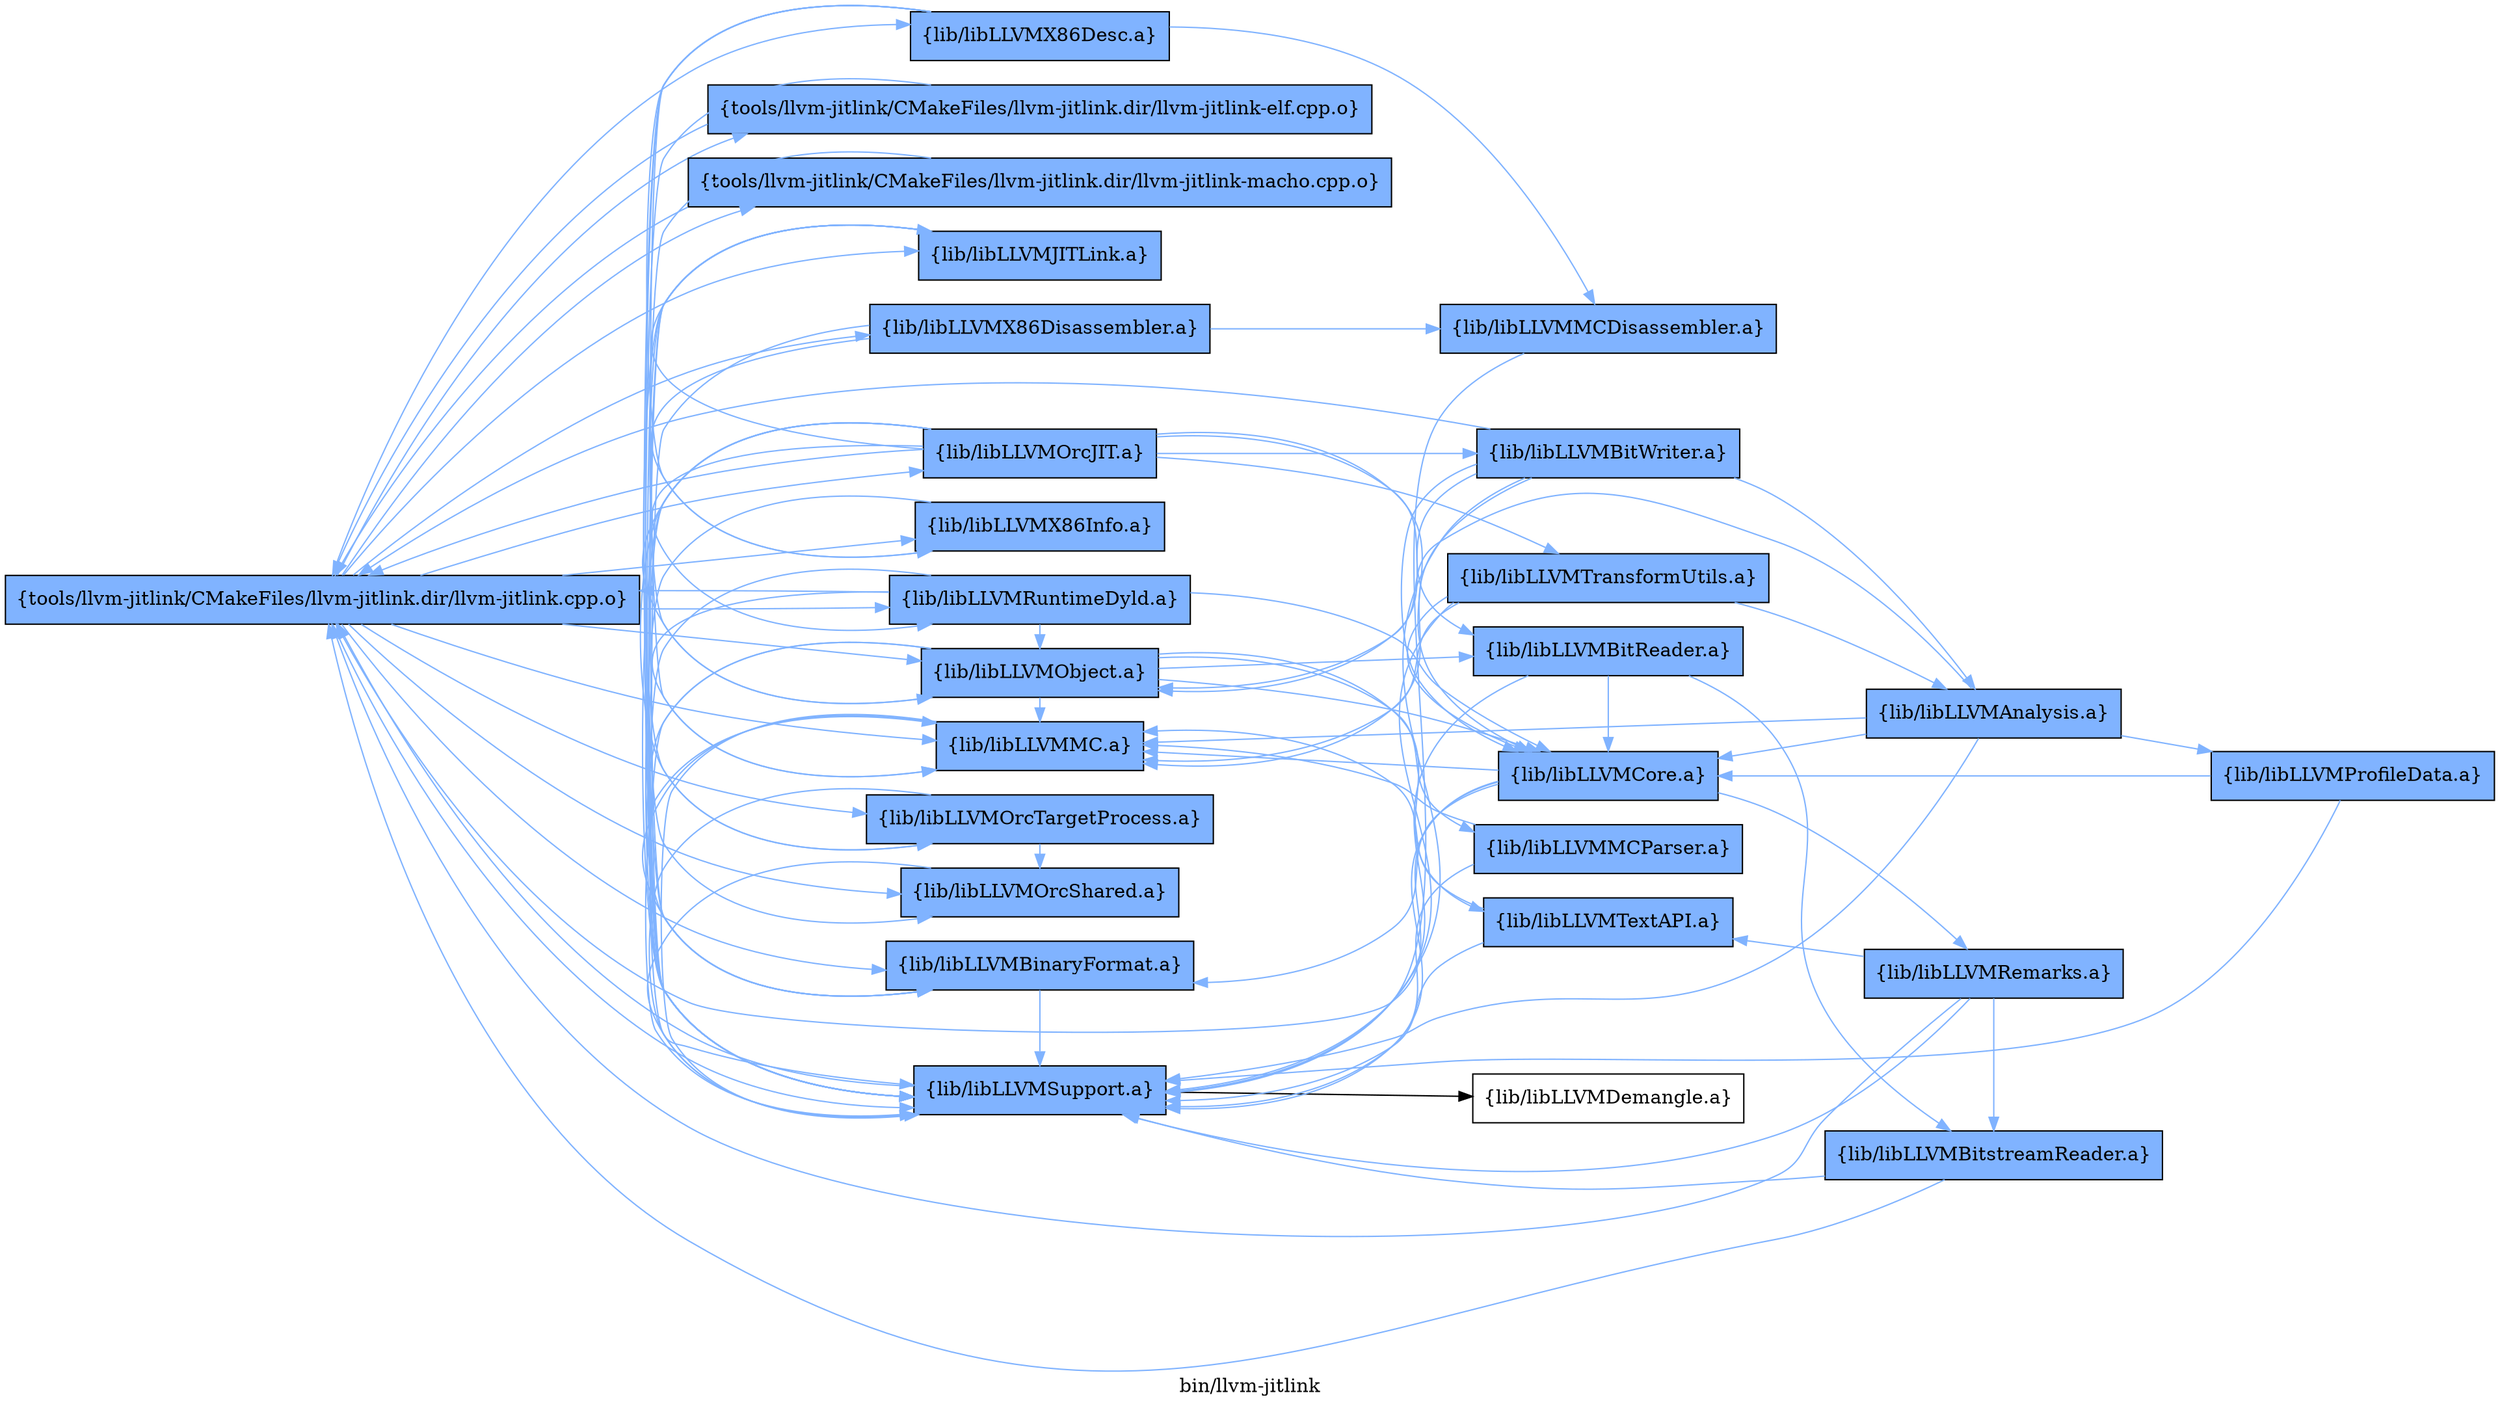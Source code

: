 digraph "bin/llvm-jitlink" {
	label="bin/llvm-jitlink";
	rankdir=LR;
	{ rank=same; Node0x5559f7072378;  }
	{ rank=same; Node0x5559f7072558; Node0x5559f7070a78; Node0x5559f705fe58; Node0x5559f705f958; Node0x5559f7068058; Node0x5559f7067b58; Node0x5559f7068558; Node0x5559f7066c58; Node0x5559f7066758; Node0x5559f7066258; Node0x5559f7067658; Node0x5559f7067158; Node0x5559f7065858; Node0x5559f7065358;  }
	{ rank=same; Node0x5559f7065d58; Node0x5559f7066bb8; Node0x5559f7068878; Node0x5559f7067ab8; Node0x5559f7067e78; Node0x5559f706f498; Node0x5559f706f358; Node0x5559f7066578;  }
	{ rank=same; Node0x5559f706fe98; Node0x5559f706e688; Node0x5559f7066078;  }

	Node0x5559f7072378 [shape=record,shape=box,group=1,style=filled,fillcolor="0.600000 0.5 1",label="{tools/llvm-jitlink/CMakeFiles/llvm-jitlink.dir/llvm-jitlink.cpp.o}"];
	Node0x5559f7072378 -> Node0x5559f7072558[color="0.600000 0.5 1"];
	Node0x5559f7072378 -> Node0x5559f7070a78[color="0.600000 0.5 1"];
	Node0x5559f7072378 -> Node0x5559f705fe58[color="0.600000 0.5 1"];
	Node0x5559f7072378 -> Node0x5559f705f958[color="0.600000 0.5 1"];
	Node0x5559f7072378 -> Node0x5559f7068058[color="0.600000 0.5 1"];
	Node0x5559f7072378 -> Node0x5559f7067b58[color="0.600000 0.5 1"];
	Node0x5559f7072378 -> Node0x5559f7068558[color="0.600000 0.5 1"];
	Node0x5559f7072378 -> Node0x5559f7066c58[color="0.600000 0.5 1"];
	Node0x5559f7072378 -> Node0x5559f7066758[color="0.600000 0.5 1"];
	Node0x5559f7072378 -> Node0x5559f7066258[color="0.600000 0.5 1"];
	Node0x5559f7072378 -> Node0x5559f7067658[color="0.600000 0.5 1"];
	Node0x5559f7072378 -> Node0x5559f7067158[color="0.600000 0.5 1"];
	Node0x5559f7072378 -> Node0x5559f7065858[color="0.600000 0.5 1"];
	Node0x5559f7072378 -> Node0x5559f7065358[color="0.600000 0.5 1"];
	Node0x5559f7072558 [shape=record,shape=box,group=1,style=filled,fillcolor="0.600000 0.5 1",label="{tools/llvm-jitlink/CMakeFiles/llvm-jitlink.dir/llvm-jitlink-elf.cpp.o}"];
	Node0x5559f7072558 -> Node0x5559f7072378[color="0.600000 0.5 1"];
	Node0x5559f7072558 -> Node0x5559f7066258[color="0.600000 0.5 1"];
	Node0x5559f7070a78 [shape=record,shape=box,group=1,style=filled,fillcolor="0.600000 0.5 1",label="{tools/llvm-jitlink/CMakeFiles/llvm-jitlink.dir/llvm-jitlink-macho.cpp.o}"];
	Node0x5559f7070a78 -> Node0x5559f7072378[color="0.600000 0.5 1"];
	Node0x5559f7070a78 -> Node0x5559f7066258[color="0.600000 0.5 1"];
	Node0x5559f705fe58 [shape=record,shape=box,group=1,style=filled,fillcolor="0.600000 0.5 1",label="{lib/libLLVMX86Desc.a}"];
	Node0x5559f705fe58 -> Node0x5559f7068058[color="0.600000 0.5 1"];
	Node0x5559f705fe58 -> Node0x5559f7066c58[color="0.600000 0.5 1"];
	Node0x5559f705fe58 -> Node0x5559f7066258[color="0.600000 0.5 1"];
	Node0x5559f705fe58 -> Node0x5559f7065d58[color="0.600000 0.5 1"];
	Node0x5559f705fe58 -> Node0x5559f7067b58[color="0.600000 0.5 1"];
	Node0x5559f705f958 [shape=record,shape=box,group=1,style=filled,fillcolor="0.600000 0.5 1",label="{lib/libLLVMX86Disassembler.a}"];
	Node0x5559f705f958 -> Node0x5559f7068058[color="0.600000 0.5 1"];
	Node0x5559f705f958 -> Node0x5559f7066258[color="0.600000 0.5 1"];
	Node0x5559f705f958 -> Node0x5559f7065d58[color="0.600000 0.5 1"];
	Node0x5559f7068058 [shape=record,shape=box,group=1,style=filled,fillcolor="0.600000 0.5 1",label="{lib/libLLVMX86Info.a}"];
	Node0x5559f7068058 -> Node0x5559f7066258[color="0.600000 0.5 1"];
	Node0x5559f7067b58 [shape=record,shape=box,group=1,style=filled,fillcolor="0.600000 0.5 1",label="{lib/libLLVMBinaryFormat.a}"];
	Node0x5559f7067b58 -> Node0x5559f7066258[color="0.600000 0.5 1"];
	Node0x5559f7068558 [shape=record,shape=box,group=1,style=filled,fillcolor="0.600000 0.5 1",label="{lib/libLLVMJITLink.a}"];
	Node0x5559f7068558 -> Node0x5559f7067b58[color="0.600000 0.5 1"];
	Node0x5559f7068558 -> Node0x5559f7066258[color="0.600000 0.5 1"];
	Node0x5559f7068558 -> Node0x5559f7066758[color="0.600000 0.5 1"];
	Node0x5559f7068558 -> Node0x5559f7065858[color="0.600000 0.5 1"];
	Node0x5559f7066c58 [shape=record,shape=box,group=1,style=filled,fillcolor="0.600000 0.5 1",label="{lib/libLLVMMC.a}"];
	Node0x5559f7066c58 -> Node0x5559f7066258[color="0.600000 0.5 1"];
	Node0x5559f7066c58 -> Node0x5559f7067b58[color="0.600000 0.5 1"];
	Node0x5559f7066758 [shape=record,shape=box,group=1,style=filled,fillcolor="0.600000 0.5 1",label="{lib/libLLVMObject.a}"];
	Node0x5559f7066758 -> Node0x5559f7067b58[color="0.600000 0.5 1"];
	Node0x5559f7066758 -> Node0x5559f7066258[color="0.600000 0.5 1"];
	Node0x5559f7066758 -> Node0x5559f7066c58[color="0.600000 0.5 1"];
	Node0x5559f7066758 -> Node0x5559f7066bb8[color="0.600000 0.5 1"];
	Node0x5559f7066758 -> Node0x5559f7068878[color="0.600000 0.5 1"];
	Node0x5559f7066758 -> Node0x5559f7067ab8[color="0.600000 0.5 1"];
	Node0x5559f7066758 -> Node0x5559f7067e78[color="0.600000 0.5 1"];
	Node0x5559f7066258 [shape=record,shape=box,group=1,style=filled,fillcolor="0.600000 0.5 1",label="{lib/libLLVMSupport.a}"];
	Node0x5559f7066258 -> Node0x5559f7066c58[color="0.600000 0.5 1"];
	Node0x5559f7066258 -> Node0x5559f7072378[color="0.600000 0.5 1"];
	Node0x5559f7066258 -> Node0x5559f706f498;
	Node0x5559f7067658 [shape=record,shape=box,group=1,style=filled,fillcolor="0.600000 0.5 1",label="{lib/libLLVMOrcJIT.a}"];
	Node0x5559f7067658 -> Node0x5559f7072378[color="0.600000 0.5 1"];
	Node0x5559f7067658 -> Node0x5559f7066258[color="0.600000 0.5 1"];
	Node0x5559f7067658 -> Node0x5559f7067158[color="0.600000 0.5 1"];
	Node0x5559f7067658 -> Node0x5559f7066758[color="0.600000 0.5 1"];
	Node0x5559f7067658 -> Node0x5559f7068878[color="0.600000 0.5 1"];
	Node0x5559f7067658 -> Node0x5559f7065358[color="0.600000 0.5 1"];
	Node0x5559f7067658 -> Node0x5559f7068558[color="0.600000 0.5 1"];
	Node0x5559f7067658 -> Node0x5559f7065858[color="0.600000 0.5 1"];
	Node0x5559f7067658 -> Node0x5559f706f358[color="0.600000 0.5 1"];
	Node0x5559f7067658 -> Node0x5559f7066578[color="0.600000 0.5 1"];
	Node0x5559f7067658 -> Node0x5559f7066bb8[color="0.600000 0.5 1"];
	Node0x5559f7067158 [shape=record,shape=box,group=1,style=filled,fillcolor="0.600000 0.5 1",label="{lib/libLLVMOrcShared.a}"];
	Node0x5559f7067158 -> Node0x5559f7066258[color="0.600000 0.5 1"];
	Node0x5559f7065858 [shape=record,shape=box,group=1,style=filled,fillcolor="0.600000 0.5 1",label="{lib/libLLVMOrcTargetProcess.a}"];
	Node0x5559f7065858 -> Node0x5559f7067158[color="0.600000 0.5 1"];
	Node0x5559f7065858 -> Node0x5559f7066258[color="0.600000 0.5 1"];
	Node0x5559f7065358 [shape=record,shape=box,group=1,style=filled,fillcolor="0.600000 0.5 1",label="{lib/libLLVMRuntimeDyld.a}"];
	Node0x5559f7065358 -> Node0x5559f7066258[color="0.600000 0.5 1"];
	Node0x5559f7065358 -> Node0x5559f7068878[color="0.600000 0.5 1"];
	Node0x5559f7065358 -> Node0x5559f7072378[color="0.600000 0.5 1"];
	Node0x5559f7065358 -> Node0x5559f7066758[color="0.600000 0.5 1"];
	Node0x5559f7065358 -> Node0x5559f7066c58[color="0.600000 0.5 1"];
	Node0x5559f7065d58 [shape=record,shape=box,group=1,style=filled,fillcolor="0.600000 0.5 1",label="{lib/libLLVMMCDisassembler.a}"];
	Node0x5559f7065d58 -> Node0x5559f7066258[color="0.600000 0.5 1"];
	Node0x5559f7066bb8 [shape=record,shape=box,group=1,style=filled,fillcolor="0.600000 0.5 1",label="{lib/libLLVMBitReader.a}"];
	Node0x5559f7066bb8 -> Node0x5559f7066258[color="0.600000 0.5 1"];
	Node0x5559f7066bb8 -> Node0x5559f7068878[color="0.600000 0.5 1"];
	Node0x5559f7066bb8 -> Node0x5559f706fe98[color="0.600000 0.5 1"];
	Node0x5559f7068878 [shape=record,shape=box,group=1,style=filled,fillcolor="0.600000 0.5 1",label="{lib/libLLVMCore.a}"];
	Node0x5559f7068878 -> Node0x5559f7066258[color="0.600000 0.5 1"];
	Node0x5559f7068878 -> Node0x5559f7067b58[color="0.600000 0.5 1"];
	Node0x5559f7068878 -> Node0x5559f7066c58[color="0.600000 0.5 1"];
	Node0x5559f7068878 -> Node0x5559f7072378[color="0.600000 0.5 1"];
	Node0x5559f7068878 -> Node0x5559f706e688[color="0.600000 0.5 1"];
	Node0x5559f7067ab8 [shape=record,shape=box,group=1,style=filled,fillcolor="0.600000 0.5 1",label="{lib/libLLVMMCParser.a}"];
	Node0x5559f7067ab8 -> Node0x5559f7066c58[color="0.600000 0.5 1"];
	Node0x5559f7067ab8 -> Node0x5559f7066258[color="0.600000 0.5 1"];
	Node0x5559f7067e78 [shape=record,shape=box,group=1,style=filled,fillcolor="0.600000 0.5 1",label="{lib/libLLVMTextAPI.a}"];
	Node0x5559f7067e78 -> Node0x5559f7066258[color="0.600000 0.5 1"];
	Node0x5559f7067e78 -> Node0x5559f7066c58[color="0.600000 0.5 1"];
	Node0x5559f706f358 [shape=record,shape=box,group=1,style=filled,fillcolor="0.600000 0.5 1",label="{lib/libLLVMBitWriter.a}"];
	Node0x5559f706f358 -> Node0x5559f7072378[color="0.600000 0.5 1"];
	Node0x5559f706f358 -> Node0x5559f7066c58[color="0.600000 0.5 1"];
	Node0x5559f706f358 -> Node0x5559f7066758[color="0.600000 0.5 1"];
	Node0x5559f706f358 -> Node0x5559f7066258[color="0.600000 0.5 1"];
	Node0x5559f706f358 -> Node0x5559f7068878[color="0.600000 0.5 1"];
	Node0x5559f706f358 -> Node0x5559f7066078[color="0.600000 0.5 1"];
	Node0x5559f7066578 [shape=record,shape=box,group=1,style=filled,fillcolor="0.600000 0.5 1",label="{lib/libLLVMTransformUtils.a}"];
	Node0x5559f7066578 -> Node0x5559f7066258[color="0.600000 0.5 1"];
	Node0x5559f7066578 -> Node0x5559f7068878[color="0.600000 0.5 1"];
	Node0x5559f7066578 -> Node0x5559f7066078[color="0.600000 0.5 1"];
	Node0x5559f7066578 -> Node0x5559f7066c58[color="0.600000 0.5 1"];
	Node0x5559f7066078 [shape=record,shape=box,group=1,style=filled,fillcolor="0.600000 0.5 1",label="{lib/libLLVMAnalysis.a}"];
	Node0x5559f7066078 -> Node0x5559f7066258[color="0.600000 0.5 1"];
	Node0x5559f7066078 -> Node0x5559f7068878[color="0.600000 0.5 1"];
	Node0x5559f7066078 -> Node0x5559f7066c58[color="0.600000 0.5 1"];
	Node0x5559f7066078 -> Node0x5559f7066758[color="0.600000 0.5 1"];
	Node0x5559f7066078 -> Node0x5559f7068dc8[color="0.600000 0.5 1"];
	Node0x5559f7068dc8 [shape=record,shape=box,group=1,style=filled,fillcolor="0.600000 0.5 1",label="{lib/libLLVMProfileData.a}"];
	Node0x5559f7068dc8 -> Node0x5559f7066258[color="0.600000 0.5 1"];
	Node0x5559f7068dc8 -> Node0x5559f7068878[color="0.600000 0.5 1"];
	Node0x5559f706fe98 [shape=record,shape=box,group=1,style=filled,fillcolor="0.600000 0.5 1",label="{lib/libLLVMBitstreamReader.a}"];
	Node0x5559f706fe98 -> Node0x5559f7072378[color="0.600000 0.5 1"];
	Node0x5559f706fe98 -> Node0x5559f7066258[color="0.600000 0.5 1"];
	Node0x5559f706f498 [shape=record,shape=box,group=0,label="{lib/libLLVMDemangle.a}"];
	Node0x5559f706e688 [shape=record,shape=box,group=1,style=filled,fillcolor="0.600000 0.5 1",label="{lib/libLLVMRemarks.a}"];
	Node0x5559f706e688 -> Node0x5559f7066258[color="0.600000 0.5 1"];
	Node0x5559f706e688 -> Node0x5559f7072378[color="0.600000 0.5 1"];
	Node0x5559f706e688 -> Node0x5559f706fe98[color="0.600000 0.5 1"];
	Node0x5559f706e688 -> Node0x5559f7067e78[color="0.600000 0.5 1"];
}
